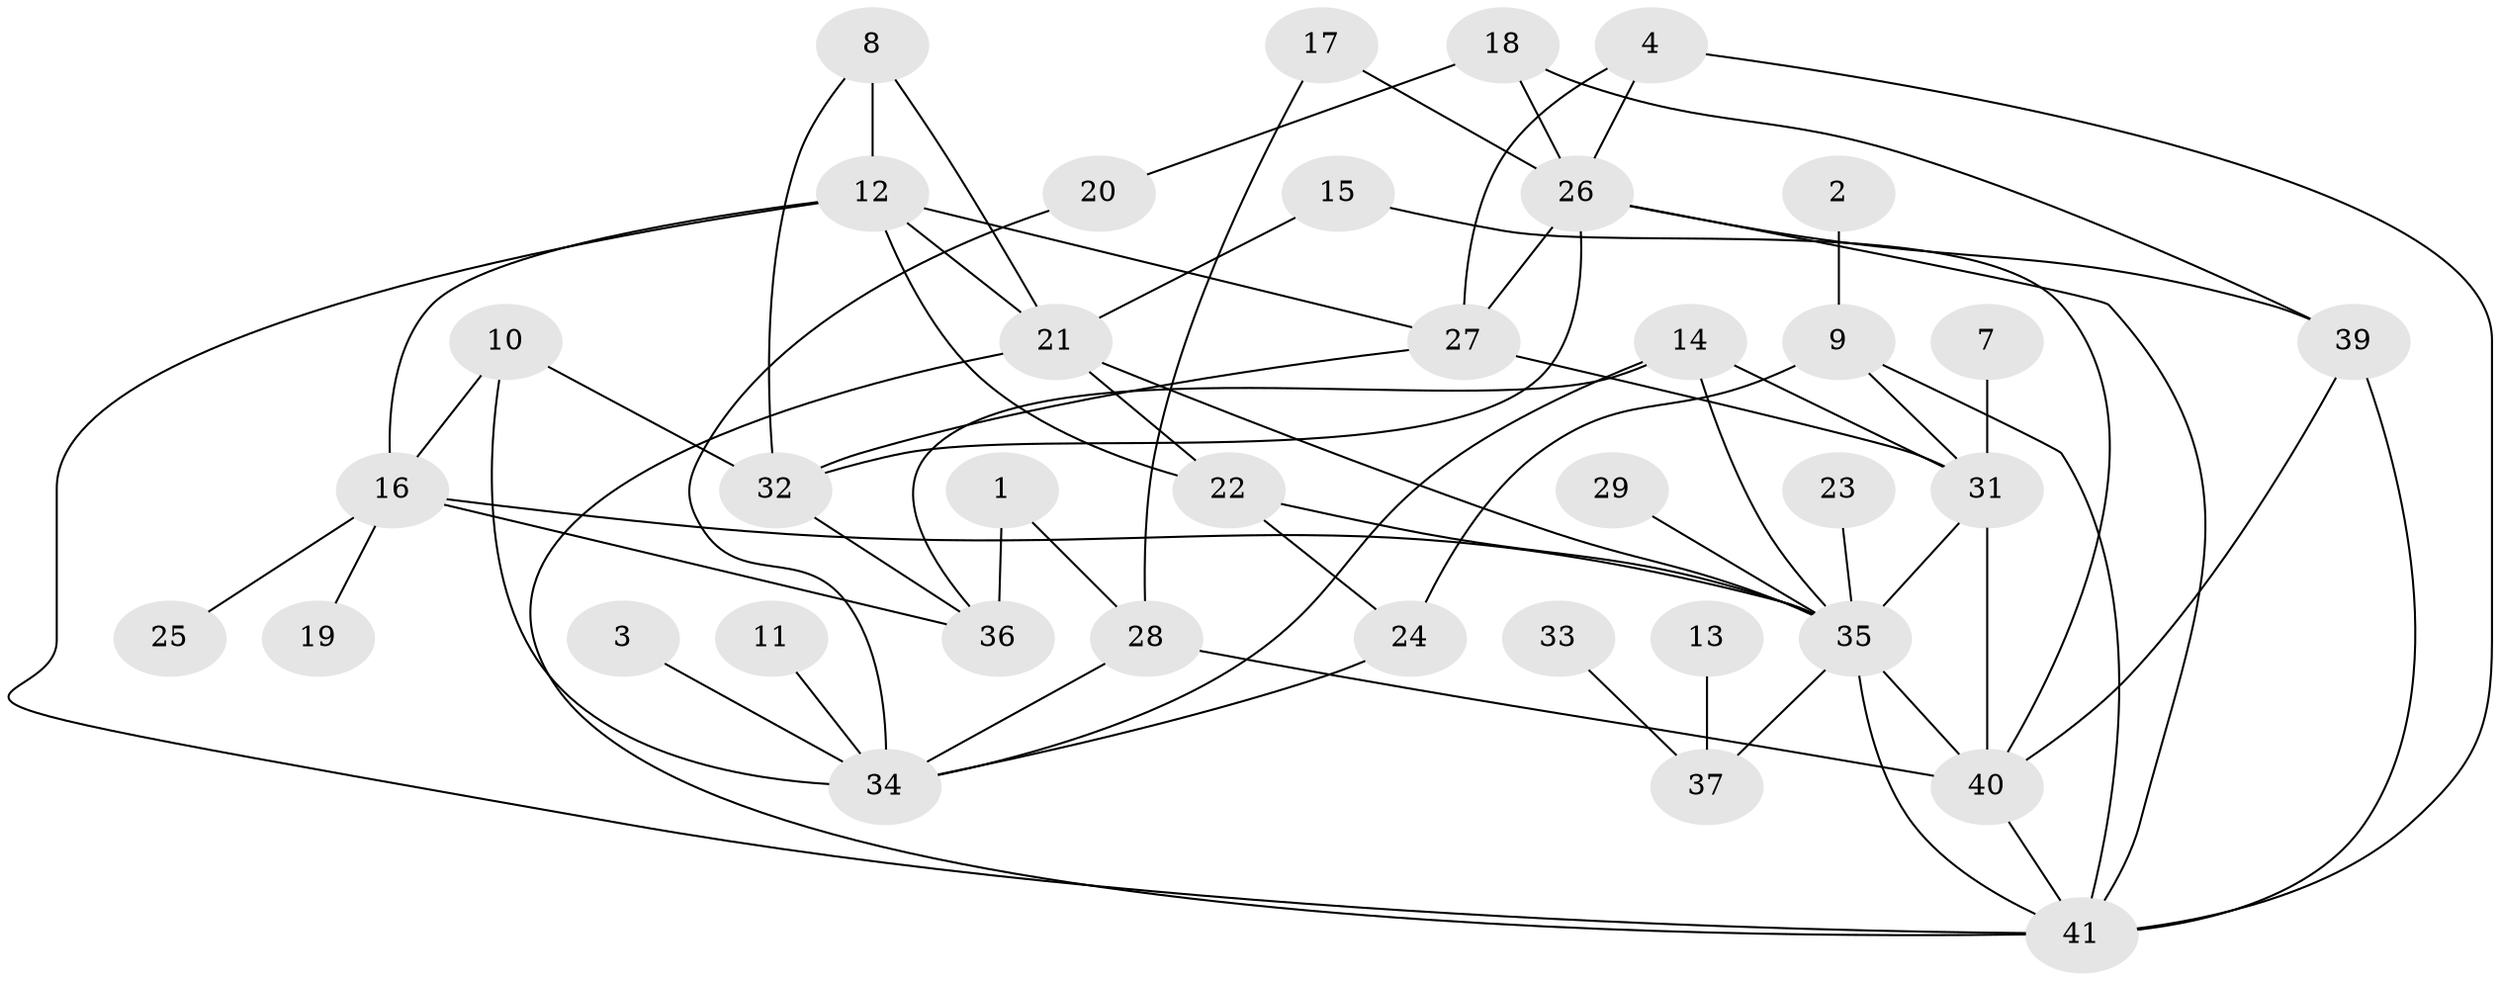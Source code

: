 // original degree distribution, {2: 0.20987654320987653, 1: 0.20987654320987653, 3: 0.2345679012345679, 4: 0.18518518518518517, 5: 0.04938271604938271, 0: 0.04938271604938271, 8: 0.012345679012345678, 7: 0.024691358024691357, 6: 0.024691358024691357}
// Generated by graph-tools (version 1.1) at 2025/49/03/09/25 03:49:13]
// undirected, 37 vertices, 66 edges
graph export_dot {
graph [start="1"]
  node [color=gray90,style=filled];
  1;
  2;
  3;
  4;
  7;
  8;
  9;
  10;
  11;
  12;
  13;
  14;
  15;
  16;
  17;
  18;
  19;
  20;
  21;
  22;
  23;
  24;
  25;
  26;
  27;
  28;
  29;
  31;
  32;
  33;
  34;
  35;
  36;
  37;
  39;
  40;
  41;
  1 -- 28 [weight=1.0];
  1 -- 36 [weight=1.0];
  2 -- 9 [weight=1.0];
  3 -- 34 [weight=1.0];
  4 -- 26 [weight=1.0];
  4 -- 27 [weight=1.0];
  4 -- 41 [weight=1.0];
  7 -- 31 [weight=1.0];
  8 -- 12 [weight=1.0];
  8 -- 21 [weight=1.0];
  8 -- 32 [weight=1.0];
  9 -- 24 [weight=1.0];
  9 -- 31 [weight=1.0];
  9 -- 41 [weight=1.0];
  10 -- 16 [weight=1.0];
  10 -- 32 [weight=1.0];
  10 -- 34 [weight=1.0];
  11 -- 34 [weight=1.0];
  12 -- 16 [weight=1.0];
  12 -- 21 [weight=1.0];
  12 -- 22 [weight=1.0];
  12 -- 27 [weight=1.0];
  12 -- 41 [weight=1.0];
  13 -- 37 [weight=1.0];
  14 -- 31 [weight=1.0];
  14 -- 34 [weight=1.0];
  14 -- 35 [weight=1.0];
  14 -- 36 [weight=1.0];
  15 -- 21 [weight=1.0];
  15 -- 40 [weight=1.0];
  16 -- 19 [weight=1.0];
  16 -- 25 [weight=1.0];
  16 -- 35 [weight=1.0];
  16 -- 36 [weight=1.0];
  17 -- 26 [weight=1.0];
  17 -- 28 [weight=1.0];
  18 -- 20 [weight=1.0];
  18 -- 26 [weight=1.0];
  18 -- 39 [weight=1.0];
  20 -- 34 [weight=1.0];
  21 -- 22 [weight=1.0];
  21 -- 35 [weight=1.0];
  21 -- 41 [weight=1.0];
  22 -- 24 [weight=1.0];
  22 -- 35 [weight=1.0];
  23 -- 35 [weight=1.0];
  24 -- 34 [weight=1.0];
  26 -- 27 [weight=2.0];
  26 -- 32 [weight=1.0];
  26 -- 39 [weight=2.0];
  26 -- 41 [weight=1.0];
  27 -- 31 [weight=1.0];
  27 -- 32 [weight=1.0];
  28 -- 34 [weight=1.0];
  28 -- 40 [weight=1.0];
  29 -- 35 [weight=1.0];
  31 -- 35 [weight=1.0];
  31 -- 40 [weight=1.0];
  32 -- 36 [weight=1.0];
  33 -- 37 [weight=1.0];
  35 -- 37 [weight=1.0];
  35 -- 40 [weight=2.0];
  35 -- 41 [weight=1.0];
  39 -- 40 [weight=1.0];
  39 -- 41 [weight=1.0];
  40 -- 41 [weight=1.0];
}
